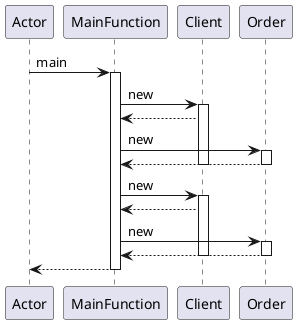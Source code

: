 @startuml
participant Actor
Actor -> MainFunction : main
activate MainFunction
MainFunction -> Client : new
activate Client
Client --> MainFunction

MainFunction -> Order : new
activate Order
Order --> MainFunction
deactivate Order
deactivate Client
MainFunction -> Client : new
activate Client
Client --> MainFunction
MainFunction -> Order : new
activate Order
Order --> MainFunction
deactivate Order
deactivate Client
return
@enduml